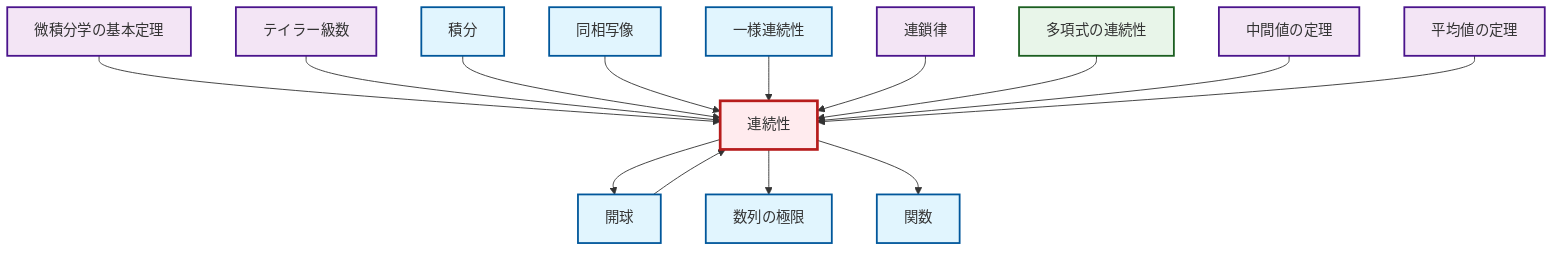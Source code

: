 graph TD
    classDef definition fill:#e1f5fe,stroke:#01579b,stroke-width:2px
    classDef theorem fill:#f3e5f5,stroke:#4a148c,stroke-width:2px
    classDef axiom fill:#fff3e0,stroke:#e65100,stroke-width:2px
    classDef example fill:#e8f5e9,stroke:#1b5e20,stroke-width:2px
    classDef current fill:#ffebee,stroke:#b71c1c,stroke-width:3px
    ex-polynomial-continuity["多項式の連続性"]:::example
    thm-taylor-series["テイラー級数"]:::theorem
    def-open-ball["開球"]:::definition
    def-function["関数"]:::definition
    def-continuity["連続性"]:::definition
    def-homeomorphism["同相写像"]:::definition
    def-integral["積分"]:::definition
    thm-fundamental-calculus["微積分学の基本定理"]:::theorem
    thm-mean-value["平均値の定理"]:::theorem
    def-uniform-continuity["一様連続性"]:::definition
    thm-chain-rule["連鎖律"]:::theorem
    def-limit["数列の極限"]:::definition
    thm-intermediate-value["中間値の定理"]:::theorem
    thm-fundamental-calculus --> def-continuity
    def-continuity --> def-open-ball
    thm-taylor-series --> def-continuity
    def-continuity --> def-limit
    def-integral --> def-continuity
    def-homeomorphism --> def-continuity
    def-continuity --> def-function
    def-uniform-continuity --> def-continuity
    thm-chain-rule --> def-continuity
    ex-polynomial-continuity --> def-continuity
    thm-intermediate-value --> def-continuity
    def-open-ball --> def-continuity
    thm-mean-value --> def-continuity
    class def-continuity current